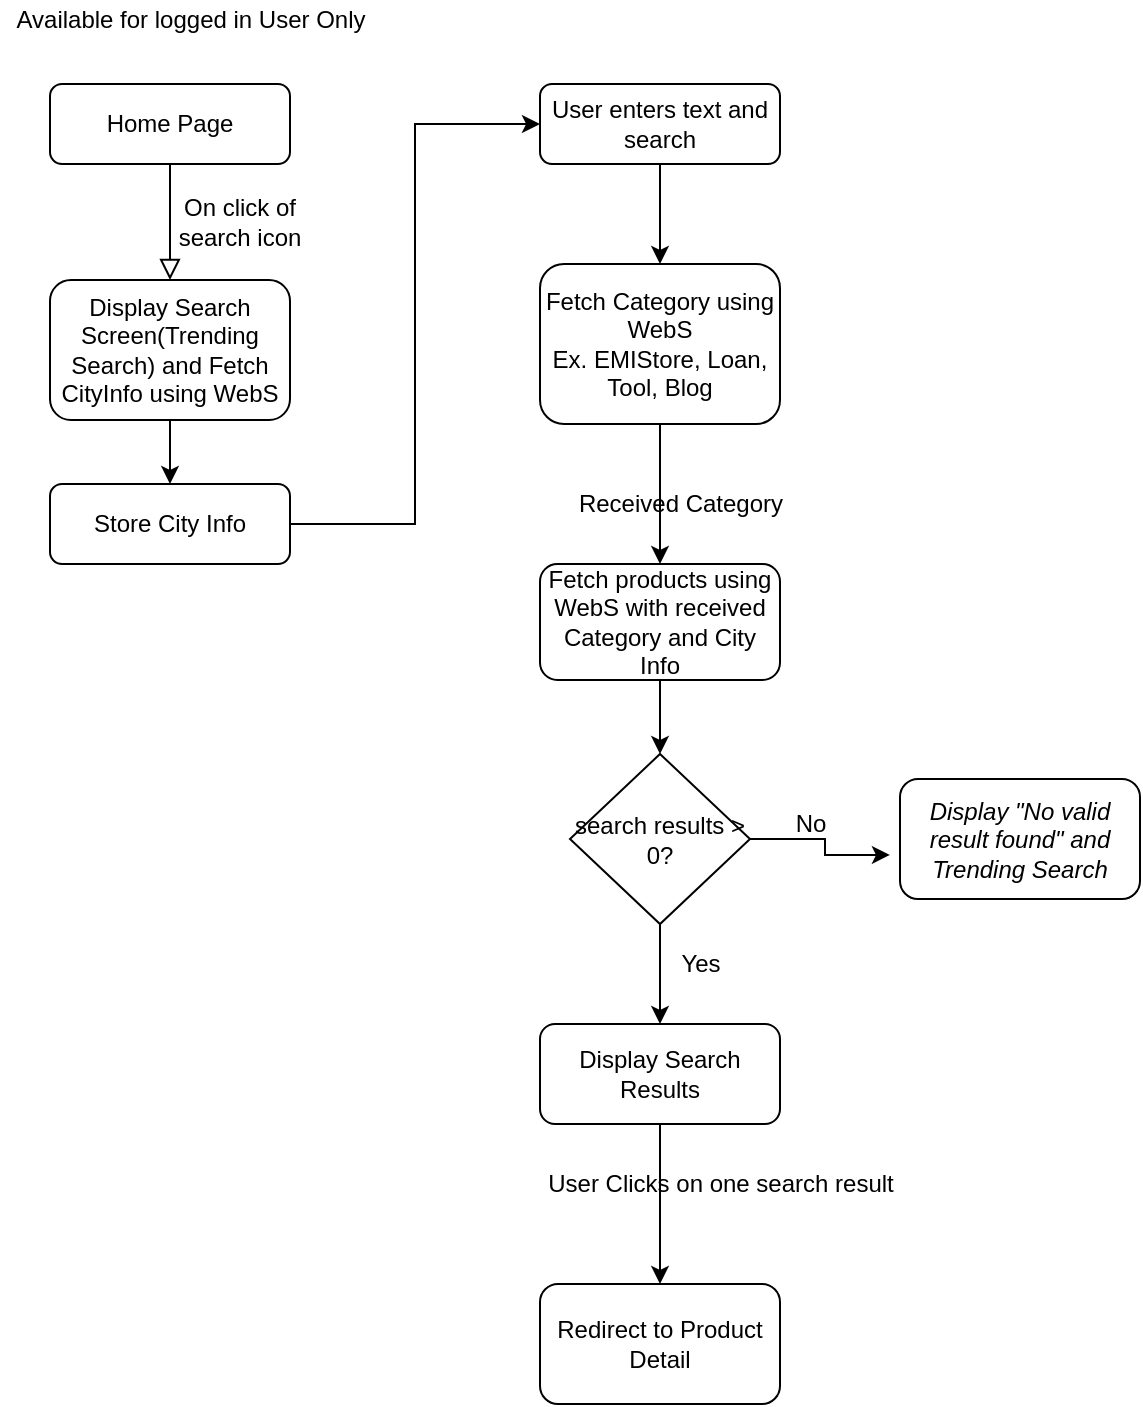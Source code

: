 <mxfile version="13.7.7" type="github">
  <diagram id="C5RBs43oDa-KdzZeNtuy" name="Page-1">
    <mxGraphModel dx="1113" dy="584" grid="1" gridSize="10" guides="1" tooltips="1" connect="1" arrows="1" fold="1" page="1" pageScale="1" pageWidth="827" pageHeight="1169" math="0" shadow="0">
      <root>
        <mxCell id="WIyWlLk6GJQsqaUBKTNV-0" />
        <mxCell id="WIyWlLk6GJQsqaUBKTNV-1" parent="WIyWlLk6GJQsqaUBKTNV-0" />
        <mxCell id="WIyWlLk6GJQsqaUBKTNV-2" value="" style="rounded=0;html=1;jettySize=auto;orthogonalLoop=1;fontSize=11;endArrow=block;endFill=0;endSize=8;strokeWidth=1;shadow=0;labelBackgroundColor=none;edgeStyle=orthogonalEdgeStyle;entryX=0.5;entryY=0;entryDx=0;entryDy=0;" parent="WIyWlLk6GJQsqaUBKTNV-1" source="WIyWlLk6GJQsqaUBKTNV-3" target="WIyWlLk6GJQsqaUBKTNV-7" edge="1">
          <mxGeometry relative="1" as="geometry">
            <mxPoint x="220" y="170" as="targetPoint" />
          </mxGeometry>
        </mxCell>
        <mxCell id="WIyWlLk6GJQsqaUBKTNV-3" value="Home Page" style="rounded=1;whiteSpace=wrap;html=1;fontSize=12;glass=0;strokeWidth=1;shadow=0;" parent="WIyWlLk6GJQsqaUBKTNV-1" vertex="1">
          <mxGeometry x="160" y="62" width="120" height="40" as="geometry" />
        </mxCell>
        <mxCell id="g77IWNcG__tc4iTokbX3-1" style="edgeStyle=orthogonalEdgeStyle;rounded=0;orthogonalLoop=1;jettySize=auto;html=1;entryX=0.5;entryY=0;entryDx=0;entryDy=0;" edge="1" parent="WIyWlLk6GJQsqaUBKTNV-1" source="WIyWlLk6GJQsqaUBKTNV-7" target="g77IWNcG__tc4iTokbX3-0">
          <mxGeometry relative="1" as="geometry" />
        </mxCell>
        <mxCell id="WIyWlLk6GJQsqaUBKTNV-7" value="Display Search Screen(Trending Search) and Fetch CityInfo using WebS" style="rounded=1;whiteSpace=wrap;html=1;fontSize=12;glass=0;strokeWidth=1;shadow=0;" parent="WIyWlLk6GJQsqaUBKTNV-1" vertex="1">
          <mxGeometry x="160" y="160" width="120" height="70" as="geometry" />
        </mxCell>
        <mxCell id="UkjMmI0Ua22GlYsPPQSH-4" style="edgeStyle=orthogonalEdgeStyle;rounded=0;orthogonalLoop=1;jettySize=auto;html=1;entryX=0.5;entryY=0;entryDx=0;entryDy=0;" parent="WIyWlLk6GJQsqaUBKTNV-1" source="WIyWlLk6GJQsqaUBKTNV-11" target="UkjMmI0Ua22GlYsPPQSH-5" edge="1">
          <mxGeometry relative="1" as="geometry">
            <mxPoint x="465" y="322" as="targetPoint" />
          </mxGeometry>
        </mxCell>
        <mxCell id="WIyWlLk6GJQsqaUBKTNV-11" value="Fetch Category using WebS&lt;br&gt;Ex.&amp;nbsp;&lt;span&gt;EMIStore, Loan, Tool, Blog&lt;/span&gt;" style="rounded=1;whiteSpace=wrap;html=1;fontSize=12;glass=0;strokeWidth=1;shadow=0;" parent="WIyWlLk6GJQsqaUBKTNV-1" vertex="1">
          <mxGeometry x="405" y="152" width="120" height="80" as="geometry" />
        </mxCell>
        <mxCell id="UkjMmI0Ua22GlYsPPQSH-3" style="edgeStyle=orthogonalEdgeStyle;rounded=0;orthogonalLoop=1;jettySize=auto;html=1;entryX=0.5;entryY=0;entryDx=0;entryDy=0;" parent="WIyWlLk6GJQsqaUBKTNV-1" source="WIyWlLk6GJQsqaUBKTNV-12" target="WIyWlLk6GJQsqaUBKTNV-11" edge="1">
          <mxGeometry relative="1" as="geometry" />
        </mxCell>
        <mxCell id="WIyWlLk6GJQsqaUBKTNV-12" value="User enters text and search" style="rounded=1;whiteSpace=wrap;html=1;fontSize=12;glass=0;strokeWidth=1;shadow=0;" parent="WIyWlLk6GJQsqaUBKTNV-1" vertex="1">
          <mxGeometry x="405" y="62" width="120" height="40" as="geometry" />
        </mxCell>
        <mxCell id="UkjMmI0Ua22GlYsPPQSH-1" value="Available for logged in User Only" style="text;html=1;align=center;verticalAlign=middle;resizable=0;points=[];autosize=1;" parent="WIyWlLk6GJQsqaUBKTNV-1" vertex="1">
          <mxGeometry x="135" y="20" width="190" height="20" as="geometry" />
        </mxCell>
        <mxCell id="UkjMmI0Ua22GlYsPPQSH-2" value="On click of search icon" style="text;html=1;strokeColor=none;fillColor=none;align=center;verticalAlign=middle;whiteSpace=wrap;rounded=0;" parent="WIyWlLk6GJQsqaUBKTNV-1" vertex="1">
          <mxGeometry x="220" y="111" width="70" height="40" as="geometry" />
        </mxCell>
        <mxCell id="UkjMmI0Ua22GlYsPPQSH-9" style="edgeStyle=orthogonalEdgeStyle;rounded=0;orthogonalLoop=1;jettySize=auto;html=1;exitX=0.5;exitY=1;exitDx=0;exitDy=0;entryX=0.5;entryY=0;entryDx=0;entryDy=0;" parent="WIyWlLk6GJQsqaUBKTNV-1" source="UkjMmI0Ua22GlYsPPQSH-5" target="UkjMmI0Ua22GlYsPPQSH-8" edge="1">
          <mxGeometry relative="1" as="geometry" />
        </mxCell>
        <mxCell id="UkjMmI0Ua22GlYsPPQSH-5" value="Fetch products using WebS with received Category and City Info" style="rounded=1;whiteSpace=wrap;html=1;" parent="WIyWlLk6GJQsqaUBKTNV-1" vertex="1">
          <mxGeometry x="405" y="302" width="120" height="58" as="geometry" />
        </mxCell>
        <mxCell id="UkjMmI0Ua22GlYsPPQSH-6" value="Received Category" style="text;html=1;align=center;verticalAlign=middle;resizable=0;points=[];autosize=1;" parent="WIyWlLk6GJQsqaUBKTNV-1" vertex="1">
          <mxGeometry x="415" y="262" width="120" height="20" as="geometry" />
        </mxCell>
        <mxCell id="UkjMmI0Ua22GlYsPPQSH-11" style="edgeStyle=orthogonalEdgeStyle;rounded=0;orthogonalLoop=1;jettySize=auto;html=1;exitX=0.5;exitY=1;exitDx=0;exitDy=0;entryX=0.5;entryY=0;entryDx=0;entryDy=0;" parent="WIyWlLk6GJQsqaUBKTNV-1" source="UkjMmI0Ua22GlYsPPQSH-8" target="UkjMmI0Ua22GlYsPPQSH-10" edge="1">
          <mxGeometry relative="1" as="geometry" />
        </mxCell>
        <mxCell id="UkjMmI0Ua22GlYsPPQSH-13" style="edgeStyle=orthogonalEdgeStyle;rounded=0;orthogonalLoop=1;jettySize=auto;html=1;exitX=1;exitY=0.5;exitDx=0;exitDy=0;entryX=-0.042;entryY=0.633;entryDx=0;entryDy=0;entryPerimeter=0;" parent="WIyWlLk6GJQsqaUBKTNV-1" source="UkjMmI0Ua22GlYsPPQSH-8" target="UkjMmI0Ua22GlYsPPQSH-12" edge="1">
          <mxGeometry relative="1" as="geometry" />
        </mxCell>
        <mxCell id="UkjMmI0Ua22GlYsPPQSH-8" value="search results &amp;gt; 0?" style="rhombus;whiteSpace=wrap;html=1;" parent="WIyWlLk6GJQsqaUBKTNV-1" vertex="1">
          <mxGeometry x="420" y="397" width="90" height="85" as="geometry" />
        </mxCell>
        <mxCell id="UkjMmI0Ua22GlYsPPQSH-18" style="edgeStyle=orthogonalEdgeStyle;rounded=0;orthogonalLoop=1;jettySize=auto;html=1;entryX=0.5;entryY=0;entryDx=0;entryDy=0;" parent="WIyWlLk6GJQsqaUBKTNV-1" source="UkjMmI0Ua22GlYsPPQSH-10" target="UkjMmI0Ua22GlYsPPQSH-17" edge="1">
          <mxGeometry relative="1" as="geometry" />
        </mxCell>
        <mxCell id="UkjMmI0Ua22GlYsPPQSH-10" value="Display Search Results" style="rounded=1;whiteSpace=wrap;html=1;" parent="WIyWlLk6GJQsqaUBKTNV-1" vertex="1">
          <mxGeometry x="405" y="532" width="120" height="50" as="geometry" />
        </mxCell>
        <mxCell id="UkjMmI0Ua22GlYsPPQSH-12" value="&lt;em&gt;Display &quot;No valid result found&quot; and Trending Search&lt;/em&gt;" style="rounded=1;whiteSpace=wrap;html=1;" parent="WIyWlLk6GJQsqaUBKTNV-1" vertex="1">
          <mxGeometry x="585" y="409.5" width="120" height="60" as="geometry" />
        </mxCell>
        <mxCell id="UkjMmI0Ua22GlYsPPQSH-15" value="Yes" style="text;html=1;align=center;verticalAlign=middle;resizable=0;points=[];autosize=1;" parent="WIyWlLk6GJQsqaUBKTNV-1" vertex="1">
          <mxGeometry x="465" y="492" width="40" height="20" as="geometry" />
        </mxCell>
        <mxCell id="UkjMmI0Ua22GlYsPPQSH-16" value="No" style="text;html=1;align=center;verticalAlign=middle;resizable=0;points=[];autosize=1;" parent="WIyWlLk6GJQsqaUBKTNV-1" vertex="1">
          <mxGeometry x="525" y="422" width="30" height="20" as="geometry" />
        </mxCell>
        <mxCell id="UkjMmI0Ua22GlYsPPQSH-17" value="Redirect to Product Detail" style="rounded=1;whiteSpace=wrap;html=1;" parent="WIyWlLk6GJQsqaUBKTNV-1" vertex="1">
          <mxGeometry x="405" y="662" width="120" height="60" as="geometry" />
        </mxCell>
        <mxCell id="UkjMmI0Ua22GlYsPPQSH-19" value="User Clicks on one search result" style="text;html=1;align=center;verticalAlign=middle;resizable=0;points=[];autosize=1;" parent="WIyWlLk6GJQsqaUBKTNV-1" vertex="1">
          <mxGeometry x="400" y="602" width="190" height="20" as="geometry" />
        </mxCell>
        <mxCell id="g77IWNcG__tc4iTokbX3-3" style="edgeStyle=orthogonalEdgeStyle;rounded=0;orthogonalLoop=1;jettySize=auto;html=1;entryX=0;entryY=0.5;entryDx=0;entryDy=0;" edge="1" parent="WIyWlLk6GJQsqaUBKTNV-1" source="g77IWNcG__tc4iTokbX3-0" target="WIyWlLk6GJQsqaUBKTNV-12">
          <mxGeometry relative="1" as="geometry" />
        </mxCell>
        <mxCell id="g77IWNcG__tc4iTokbX3-0" value="Store City Info" style="rounded=1;whiteSpace=wrap;html=1;fontSize=12;glass=0;strokeWidth=1;shadow=0;" vertex="1" parent="WIyWlLk6GJQsqaUBKTNV-1">
          <mxGeometry x="160" y="262" width="120" height="40" as="geometry" />
        </mxCell>
      </root>
    </mxGraphModel>
  </diagram>
</mxfile>
